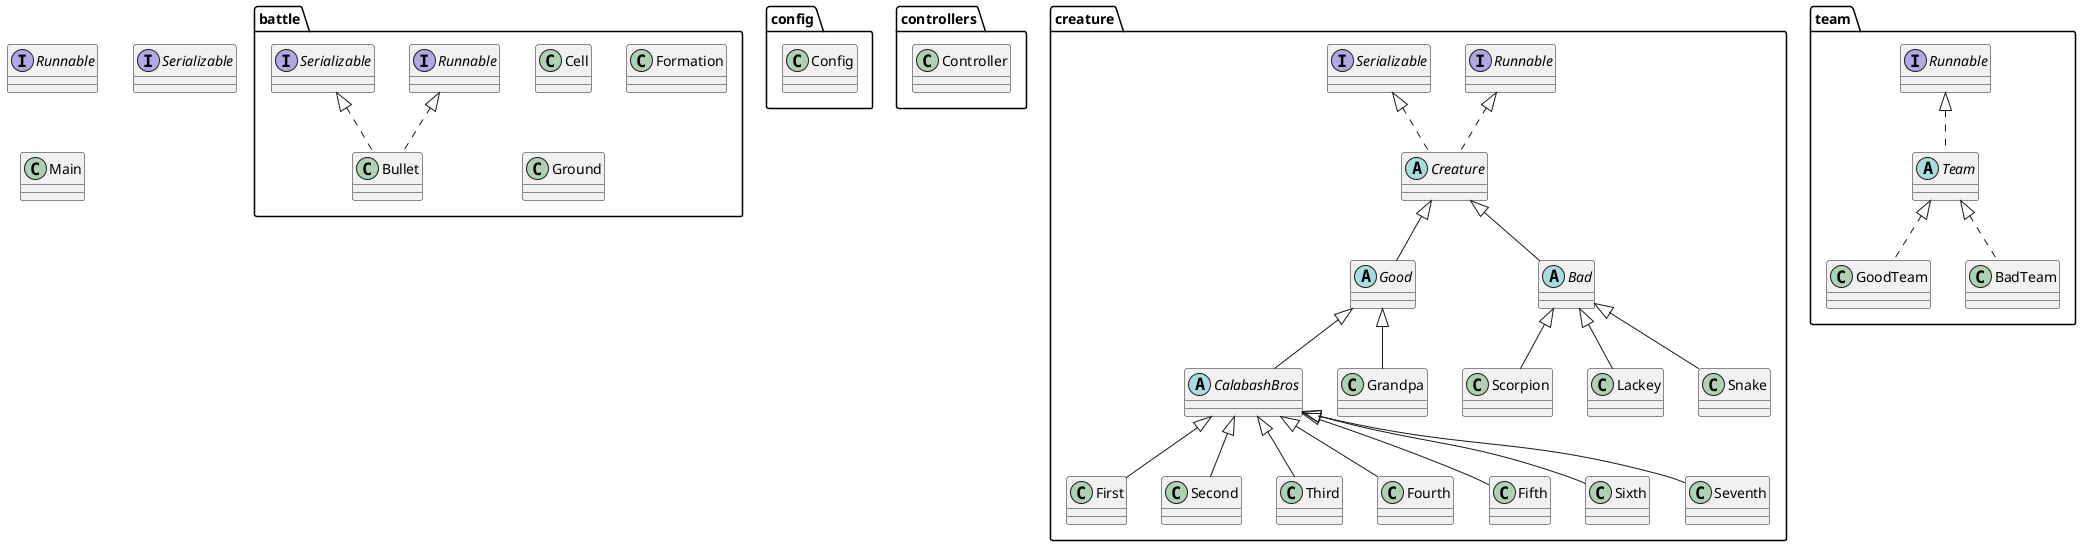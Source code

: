 @startuml
interface Runnable
interface Serializable

package battle{
    class Bullet implements Runnable, Serializable
    class Cell
    class Formation
    class Ground
}
package config{
    class Config
}

package controllers{
    class Controller
}

package creature{
    abstract class Creature implements Runnable, Serializable
    abstract class Good extends Creature
    abstract class CalabashBros extends Good
    abstract class Bad extends Creature

    class First extends CalabashBros
    class Second extends CalabashBros
    class Third extends CalabashBros
    class Fourth extends CalabashBros
    class Fifth extends CalabashBros
    class Sixth extends CalabashBros
    class Seventh extends CalabashBros
    class Grandpa extends Good
    class Scorpion extends Bad
    class Lackey extends Bad
    class Snake extends Bad
}

package team{
    abstract class Team implements Runnable
    class GoodTeam implements Team
    class BadTeam implements Team
}
class Main
@enduml